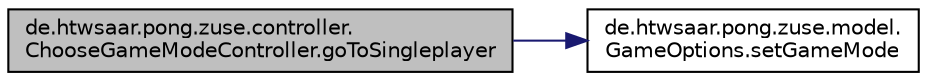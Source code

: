digraph "de.htwsaar.pong.zuse.controller.ChooseGameModeController.goToSingleplayer"
{
 // LATEX_PDF_SIZE
  edge [fontname="Helvetica",fontsize="10",labelfontname="Helvetica",labelfontsize="10"];
  node [fontname="Helvetica",fontsize="10",shape=record];
  rankdir="LR";
  Node1 [label="de.htwsaar.pong.zuse.controller.\lChooseGameModeController.goToSingleplayer",height=0.2,width=0.4,color="black", fillcolor="grey75", style="filled", fontcolor="black",tooltip="Methode goToSingleplayer."];
  Node1 -> Node2 [color="midnightblue",fontsize="10",style="solid"];
  Node2 [label="de.htwsaar.pong.zuse.model.\lGameOptions.setGameMode",height=0.2,width=0.4,color="black", fillcolor="white", style="filled",URL="$classde_1_1htwsaar_1_1pong_1_1zuse_1_1model_1_1_game_options.html#a4cb0b1a4b21a8257ed0f125239218956",tooltip="Setter für Attribut gameMode."];
}
